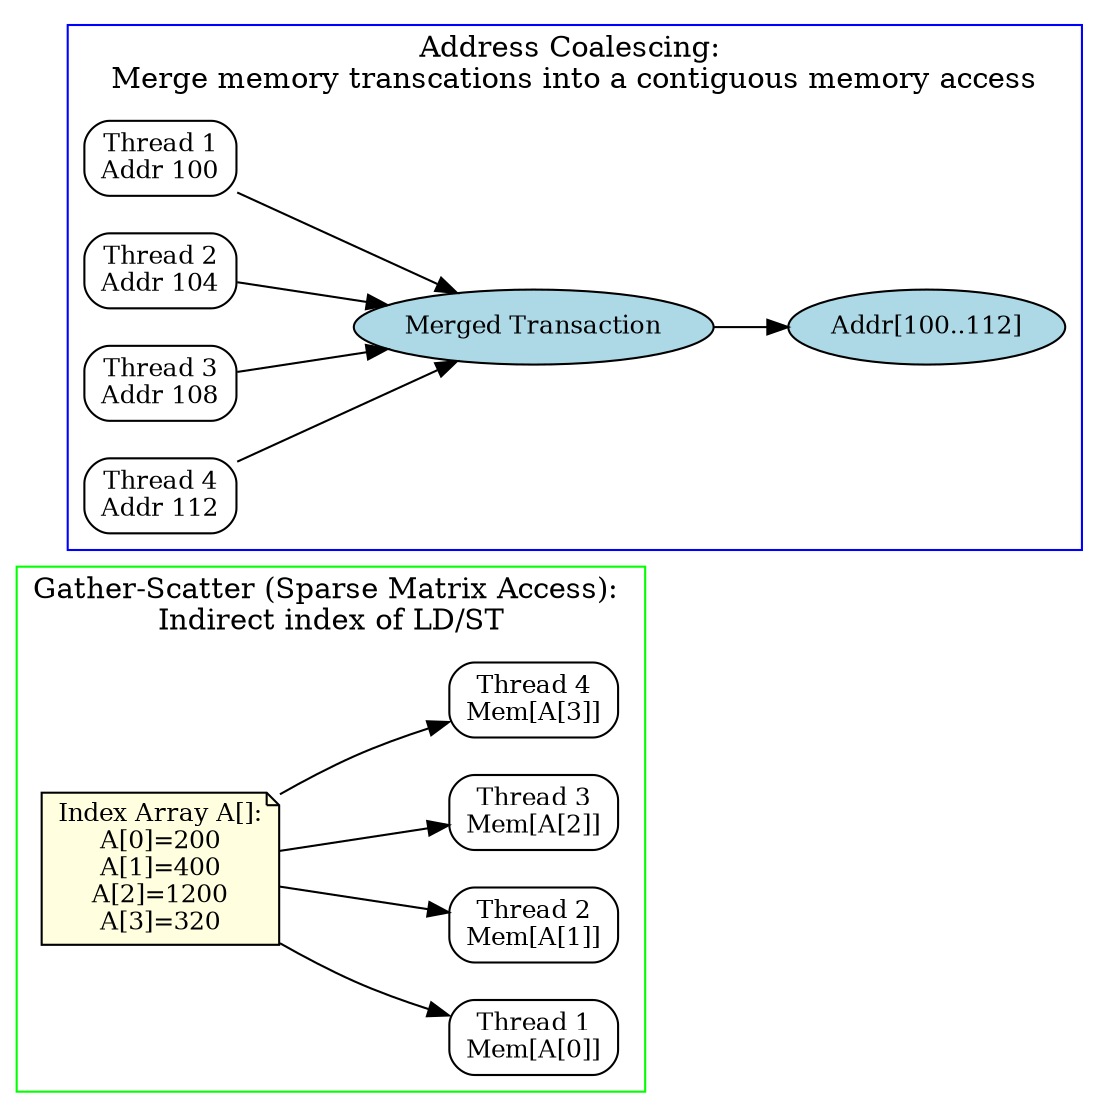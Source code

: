 digraph GPU_Memory {
    rankdir=LR;
    node [shape=box, style=rounded, fontsize=12];

    subgraph cluster_gather {
        label="Gather-Scatter (Sparse Matrix Access): \nIndirect index of LD/ST";
        color=green;

        Idx [label="Index Array A[]:\nA[0]=200\nA[1]=400\nA[2]=1200\nA[3]=320", shape=note, style=filled, fillcolor=lightyellow];

        G1 [label="Thread 1\nMem[A[0]]"];
        G2 [label="Thread 2\nMem[A[1]]"];
        G3 [label="Thread 3\nMem[A[2]]"];
        G4 [label="Thread 4\nMem[A[3]]"];

        Idx -> G1;
        Idx -> G2;
        Idx -> G3;
        Idx -> G4;
    }

    subgraph cluster_coalescing {
        label="Address Coalescing: \nMerge memory transcations into a contiguous memory access";
        color=blue;

        T1 [label="Thread 1\nAddr 100"];
        T2 [label="Thread 2\nAddr 104"];
        T3 [label="Thread 3\nAddr 108"];
        T4 [label="Thread 4\nAddr 112"];

        MT [label="Merged Transaction", shape=ellipse, style=filled, fillcolor=lightblue];

        T1 -> MT;
        T2 -> MT;
        T3 -> MT;
        T4 -> MT;

        T5 [label="Addr[100..112]", shape=ellipse, style=filled, fillcolor=lightblue];

        MT -> T5;
    }
}
